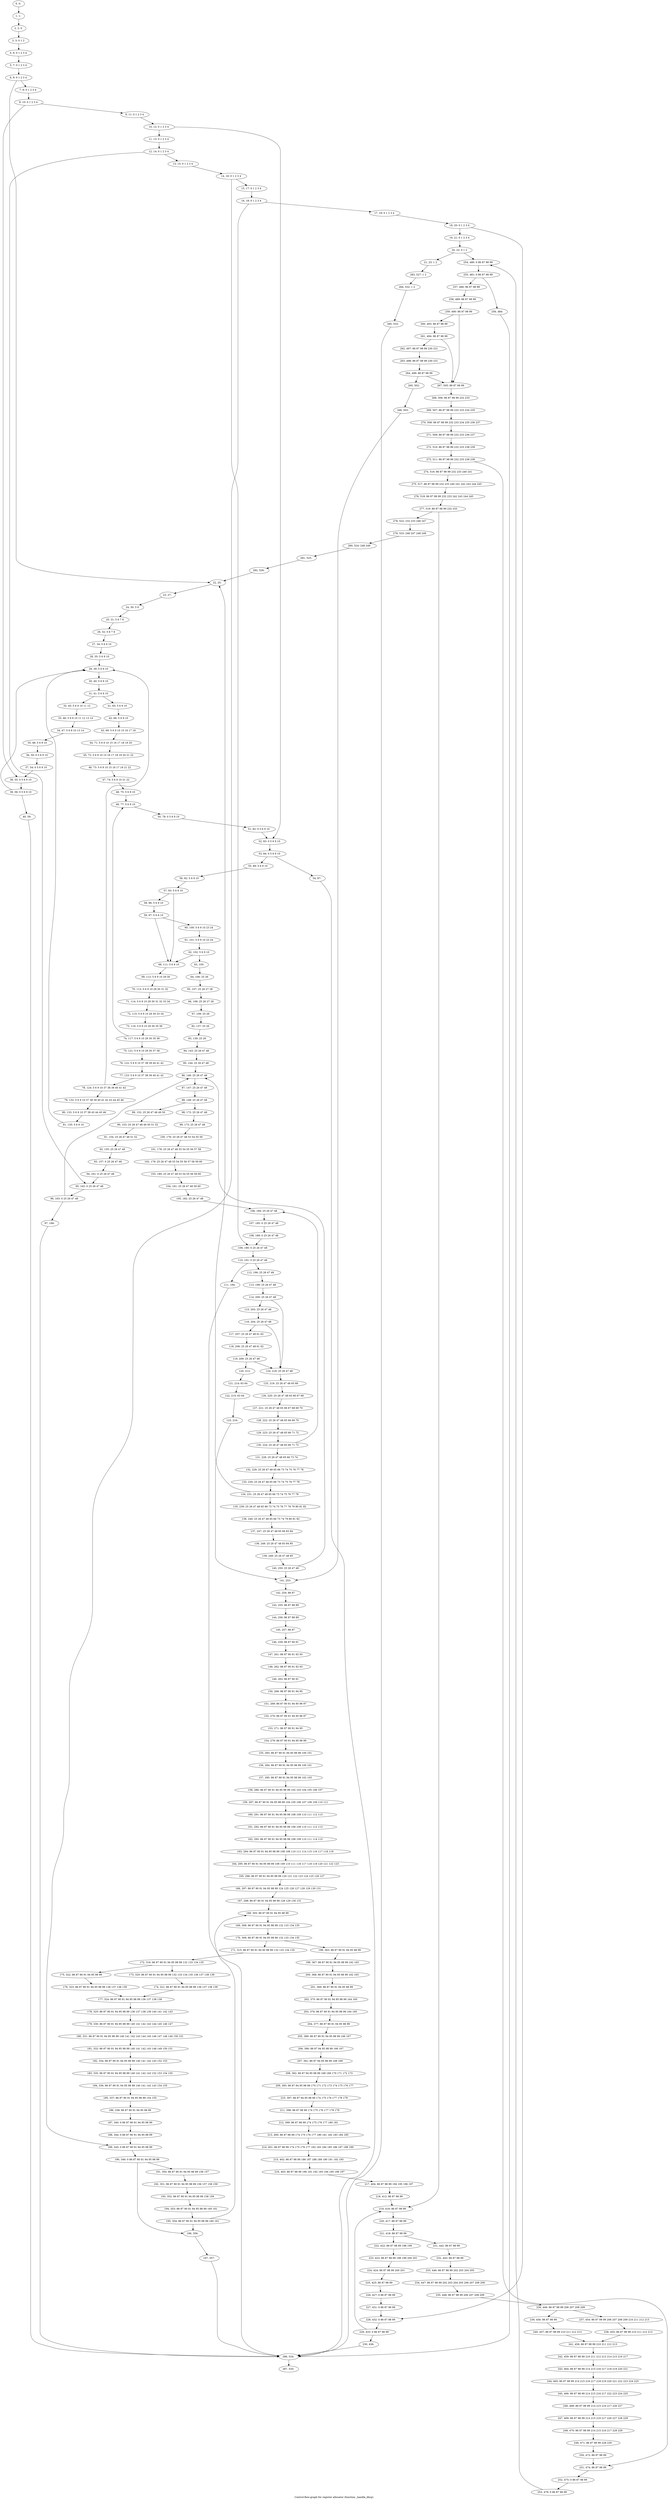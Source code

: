digraph G {
graph [label="Control-flow-graph for register allocator (function _handle_dhcp)"]
0[label="0, 0: "];
1[label="1, 1: "];
2[label="2, 2: 0 "];
3[label="3, 3: 0 1 2 "];
4[label="4, 6: 0 1 2 3 4 "];
5[label="5, 7: 0 1 2 3 4 "];
6[label="6, 8: 0 1 2 3 4 "];
7[label="7, 9: 0 1 2 3 4 "];
8[label="8, 10: 0 1 2 3 4 "];
9[label="9, 11: 0 1 2 3 4 "];
10[label="10, 12: 0 1 2 3 4 "];
11[label="11, 13: 0 1 2 3 4 "];
12[label="12, 14: 0 1 2 3 4 "];
13[label="13, 15: 0 1 2 3 4 "];
14[label="14, 16: 0 1 2 3 4 "];
15[label="15, 17: 0 1 2 3 4 "];
16[label="16, 18: 0 1 2 3 4 "];
17[label="17, 19: 0 1 2 3 4 "];
18[label="18, 20: 0 1 2 3 4 "];
19[label="19, 21: 0 1 2 3 4 "];
20[label="20, 22: 0 1 2 "];
21[label="21, 23: 1 2 "];
22[label="22, 25: "];
23[label="23, 27: "];
24[label="24, 30: 5 6 "];
25[label="25, 31: 5 6 7 8 "];
26[label="26, 32: 5 6 7 8 "];
27[label="27, 34: 5 6 9 10 "];
28[label="28, 35: 5 6 9 10 "];
29[label="29, 39: 5 6 9 10 "];
30[label="30, 40: 5 6 9 10 "];
31[label="31, 41: 5 6 9 10 "];
32[label="32, 45: 5 6 9 10 11 12 "];
33[label="33, 46: 5 6 9 10 11 12 13 14 "];
34[label="34, 47: 5 6 9 10 13 14 "];
35[label="35, 48: 5 6 9 10 "];
36[label="36, 50: 0 5 6 9 10 "];
37[label="37, 54: 0 5 6 9 10 "];
38[label="38, 55: 0 5 6 9 10 "];
39[label="39, 56: 0 5 6 9 10 "];
40[label="40, 59: "];
41[label="41, 65: 5 6 9 10 "];
42[label="42, 66: 5 6 9 10 "];
43[label="43, 69: 5 6 9 10 15 16 17 18 "];
44[label="44, 71: 5 6 9 10 15 16 17 18 19 20 "];
45[label="45, 72: 5 6 9 10 15 16 17 18 19 20 21 22 "];
46[label="46, 73: 5 6 9 10 15 16 17 18 21 22 "];
47[label="47, 74: 5 6 9 10 21 22 "];
48[label="48, 75: 5 6 9 10 "];
49[label="49, 77: 5 6 9 10 "];
50[label="50, 78: 0 5 6 9 10 "];
51[label="51, 82: 0 5 6 9 10 "];
52[label="52, 83: 0 5 6 9 10 "];
53[label="53, 84: 0 5 6 9 10 "];
54[label="54, 87: "];
55[label="55, 89: 5 6 9 10 "];
56[label="56, 92: 5 6 9 10 "];
57[label="57, 93: 5 6 9 10 "];
58[label="58, 96: 5 6 9 10 "];
59[label="59, 97: 5 6 9 10 "];
60[label="60, 100: 5 6 9 10 23 24 "];
61[label="61, 101: 5 6 9 10 23 24 "];
62[label="62, 102: 5 6 9 10 "];
63[label="63, 105: "];
64[label="64, 106: 25 26 "];
65[label="65, 107: 25 26 27 28 "];
66[label="66, 108: 25 26 27 28 "];
67[label="67, 109: 25 26 "];
68[label="68, 111: 5 6 9 10 "];
69[label="69, 112: 5 6 9 10 29 30 "];
70[label="70, 113: 5 6 9 10 29 30 31 32 "];
71[label="71, 114: 5 6 9 10 29 30 31 32 33 34 "];
72[label="72, 115: 5 6 9 10 29 30 33 34 "];
73[label="73, 116: 5 6 9 10 29 30 35 36 "];
74[label="74, 117: 5 6 9 10 29 30 35 36 "];
75[label="75, 121: 5 6 9 10 29 30 37 38 "];
76[label="76, 122: 5 6 9 10 37 38 39 40 41 42 "];
77[label="77, 123: 5 6 9 10 37 38 39 40 41 42 "];
78[label="78, 124: 5 6 9 10 37 38 39 40 41 42 "];
79[label="79, 132: 5 6 9 10 37 38 39 40 41 42 43 44 45 46 "];
80[label="80, 133: 5 6 9 10 37 38 43 44 45 46 "];
81[label="81, 135: 5 6 9 10 "];
82[label="82, 137: 25 26 "];
83[label="83, 139: 25 26 "];
84[label="84, 143: 25 26 47 48 "];
85[label="85, 144: 25 26 47 48 "];
86[label="86, 146: 25 26 47 48 "];
87[label="87, 147: 25 26 47 48 "];
88[label="88, 148: 25 26 47 48 "];
89[label="89, 152: 25 26 47 48 49 50 "];
90[label="90, 153: 25 26 47 48 49 50 51 52 "];
91[label="91, 154: 25 26 47 48 51 52 "];
92[label="92, 155: 25 26 47 48 "];
93[label="93, 157: 0 25 26 47 48 "];
94[label="94, 161: 0 25 26 47 48 "];
95[label="95, 162: 0 25 26 47 48 "];
96[label="96, 163: 0 25 26 47 48 "];
97[label="97, 166: "];
98[label="98, 172: 25 26 47 48 "];
99[label="99, 173: 25 26 47 48 "];
100[label="100, 176: 25 26 47 48 53 54 55 56 "];
101[label="101, 178: 25 26 47 48 53 54 55 56 57 58 "];
102[label="102, 179: 25 26 47 48 53 54 55 56 57 58 59 60 "];
103[label="103, 180: 25 26 47 48 53 54 55 56 59 60 "];
104[label="104, 181: 25 26 47 48 59 60 "];
105[label="105, 182: 25 26 47 48 "];
106[label="106, 184: 25 26 47 48 "];
107[label="107, 185: 0 25 26 47 48 "];
108[label="108, 189: 0 25 26 47 48 "];
109[label="109, 190: 0 25 26 47 48 "];
110[label="110, 191: 0 25 26 47 48 "];
111[label="111, 194: "];
112[label="112, 196: 25 26 47 48 "];
113[label="113, 199: 25 26 47 48 "];
114[label="114, 200: 25 26 47 48 "];
115[label="115, 203: 25 26 47 48 "];
116[label="116, 204: 25 26 47 48 "];
117[label="117, 207: 25 26 47 48 61 62 "];
118[label="118, 208: 25 26 47 48 61 62 "];
119[label="119, 209: 25 26 47 48 "];
120[label="120, 212: "];
121[label="121, 214: 63 64 "];
122[label="122, 215: 63 64 "];
123[label="123, 216: "];
124[label="124, 218: 25 26 47 48 "];
125[label="125, 219: 25 26 47 48 65 66 "];
126[label="126, 220: 25 26 47 48 65 66 67 68 "];
127[label="127, 221: 25 26 47 48 65 66 67 68 69 70 "];
128[label="128, 222: 25 26 47 48 65 66 69 70 "];
129[label="129, 223: 25 26 47 48 65 66 71 72 "];
130[label="130, 224: 25 26 47 48 65 66 71 72 "];
131[label="131, 228: 25 26 47 48 65 66 73 74 "];
132[label="132, 229: 25 26 47 48 65 66 73 74 75 76 77 78 "];
133[label="133, 230: 25 26 47 48 65 66 73 74 75 76 77 78 "];
134[label="134, 231: 25 26 47 48 65 66 73 74 75 76 77 78 "];
135[label="135, 239: 25 26 47 48 65 66 73 74 75 76 77 78 79 80 81 82 "];
136[label="136, 240: 25 26 47 48 65 66 73 74 79 80 81 82 "];
137[label="137, 247: 25 26 47 48 65 66 83 84 "];
138[label="138, 248: 25 26 47 48 83 84 85 "];
139[label="139, 249: 25 26 47 48 85 "];
140[label="140, 250: 25 26 47 48 "];
141[label="141, 253: "];
142[label="142, 254: 86 87 "];
143[label="143, 255: 86 87 88 89 "];
144[label="144, 256: 86 87 88 89 "];
145[label="145, 257: 86 87 "];
146[label="146, 259: 86 87 90 91 "];
147[label="147, 261: 86 87 90 91 92 93 "];
148[label="148, 262: 86 87 90 91 92 93 "];
149[label="149, 263: 86 87 90 91 "];
150[label="150, 268: 86 87 90 91 94 95 "];
151[label="151, 269: 86 87 90 91 94 95 96 97 "];
152[label="152, 270: 86 87 90 91 94 95 96 97 "];
153[label="153, 271: 86 87 90 91 94 95 "];
154[label="154, 279: 86 87 90 91 94 95 98 99 "];
155[label="155, 283: 86 87 90 91 94 95 98 99 100 101 "];
156[label="156, 284: 86 87 90 91 94 95 98 99 100 101 "];
157[label="157, 285: 86 87 90 91 94 95 98 99 102 103 "];
158[label="158, 286: 86 87 90 91 94 95 98 99 102 103 104 105 106 107 "];
159[label="159, 287: 86 87 90 91 94 95 98 99 104 105 106 107 108 109 110 111 "];
160[label="160, 291: 86 87 90 91 94 95 98 99 108 109 110 111 112 113 "];
161[label="161, 292: 86 87 90 91 94 95 98 99 108 109 110 111 112 113 "];
162[label="162, 293: 86 87 90 91 94 95 98 99 108 109 110 111 114 115 "];
163[label="163, 294: 86 87 90 91 94 95 98 99 108 109 110 111 114 115 116 117 118 119 "];
164[label="164, 295: 86 87 90 91 94 95 98 99 108 109 110 111 116 117 118 119 120 121 122 123 "];
165[label="165, 296: 86 87 90 91 94 95 98 99 120 121 122 123 124 125 126 127 "];
166[label="166, 297: 86 87 90 91 94 95 98 99 124 125 126 127 128 129 130 131 "];
167[label="167, 298: 86 87 90 91 94 95 98 99 128 129 130 131 "];
168[label="168, 305: 86 87 90 91 94 95 98 99 "];
169[label="169, 308: 86 87 90 91 94 95 98 99 132 133 134 135 "];
170[label="170, 309: 86 87 90 91 94 95 98 99 132 133 134 135 "];
171[label="171, 315: 86 87 90 91 94 95 98 99 132 133 134 135 "];
172[label="172, 316: 86 87 90 91 94 95 98 99 132 133 134 135 "];
173[label="173, 320: 86 87 90 91 94 95 98 99 132 133 134 135 136 137 138 139 "];
174[label="174, 321: 86 87 90 91 94 95 98 99 136 137 138 139 "];
175[label="175, 322: 86 87 90 91 94 95 98 99 "];
176[label="176, 323: 86 87 90 91 94 95 98 99 136 137 138 139 "];
177[label="177, 324: 86 87 90 91 94 95 98 99 136 137 138 139 "];
178[label="178, 325: 86 87 90 91 94 95 98 99 136 137 138 139 140 141 142 143 "];
179[label="179, 330: 86 87 90 91 94 95 98 99 140 141 142 143 144 145 146 147 "];
180[label="180, 331: 86 87 90 91 94 95 98 99 140 141 142 143 144 145 146 147 148 149 150 151 "];
181[label="181, 332: 86 87 90 91 94 95 98 99 140 141 142 143 148 149 150 151 "];
182[label="182, 334: 86 87 90 91 94 95 98 99 140 141 142 143 152 153 "];
183[label="183, 335: 86 87 90 91 94 95 98 99 140 141 142 143 152 153 154 155 "];
184[label="184, 336: 86 87 90 91 94 95 98 99 140 141 142 143 154 155 "];
185[label="185, 337: 86 87 90 91 94 95 98 99 154 155 "];
186[label="186, 338: 86 87 90 91 94 95 98 99 "];
187[label="187, 340: 0 86 87 90 91 94 95 98 99 "];
188[label="188, 344: 0 86 87 90 91 94 95 98 99 "];
189[label="189, 345: 0 86 87 90 91 94 95 98 99 "];
190[label="190, 346: 0 86 87 90 91 94 95 98 99 "];
191[label="191, 350: 86 87 90 91 94 95 98 99 156 157 "];
192[label="192, 351: 86 87 90 91 94 95 98 99 156 157 158 159 "];
193[label="193, 352: 86 87 90 91 94 95 98 99 158 159 "];
194[label="194, 353: 86 87 90 91 94 95 98 99 160 161 "];
195[label="195, 354: 86 87 90 91 94 95 98 99 160 161 "];
196[label="196, 356: "];
197[label="197, 357: "];
198[label="198, 363: 86 87 90 91 94 95 98 99 "];
199[label="199, 367: 86 87 90 91 94 95 98 99 162 163 "];
200[label="200, 368: 86 87 90 91 94 95 98 99 162 163 "];
201[label="201, 369: 86 87 90 91 94 95 98 99 "];
202[label="202, 375: 86 87 90 91 94 95 98 99 164 165 "];
203[label="203, 376: 86 87 90 91 94 95 98 99 164 165 "];
204[label="204, 377: 86 87 90 91 94 95 98 99 "];
205[label="205, 389: 86 87 90 91 94 95 98 99 166 167 "];
206[label="206, 390: 86 87 94 95 98 99 166 167 "];
207[label="207, 391: 86 87 94 95 98 99 168 169 "];
208[label="208, 392: 86 87 94 95 98 99 168 169 170 171 172 173 "];
209[label="209, 393: 86 87 94 95 98 99 170 171 172 173 174 175 176 177 "];
210[label="210, 397: 86 87 94 95 98 99 174 175 176 177 178 179 "];
211[label="211, 398: 86 87 98 99 174 175 176 177 178 179 "];
212[label="212, 399: 86 87 98 99 174 175 176 177 180 181 "];
213[label="213, 400: 86 87 98 99 174 175 176 177 180 181 182 183 184 185 "];
214[label="214, 401: 86 87 98 99 174 175 176 177 182 183 184 185 186 187 188 189 "];
215[label="215, 402: 86 87 98 99 186 187 188 189 190 191 192 193 "];
216[label="216, 403: 86 87 98 99 190 191 192 193 194 195 196 197 "];
217[label="217, 404: 86 87 98 99 194 195 196 197 "];
218[label="218, 412: 86 87 98 99 "];
219[label="219, 416: 86 87 98 99 "];
220[label="220, 417: 86 87 98 99 "];
221[label="221, 418: 86 87 98 99 "];
222[label="222, 422: 86 87 98 99 198 199 "];
223[label="223, 423: 86 87 98 99 198 199 200 201 "];
224[label="224, 424: 86 87 98 99 200 201 "];
225[label="225, 425: 86 87 98 99 "];
226[label="226, 427: 0 86 87 98 99 "];
227[label="227, 431: 0 86 87 98 99 "];
228[label="228, 432: 0 86 87 98 99 "];
229[label="229, 433: 0 86 87 98 99 "];
230[label="230, 436: "];
231[label="231, 442: 86 87 98 99 "];
232[label="232, 443: 86 87 98 99 "];
233[label="233, 446: 86 87 98 99 202 203 204 205 "];
234[label="234, 447: 86 87 98 99 202 203 204 205 206 207 208 209 "];
235[label="235, 448: 86 87 98 99 206 207 208 209 "];
236[label="236, 449: 86 87 98 99 206 207 208 209 "];
237[label="237, 454: 86 87 98 99 206 207 208 209 210 211 212 213 "];
238[label="238, 455: 86 87 98 99 210 211 212 213 "];
239[label="239, 456: 86 87 98 99 "];
240[label="240, 457: 86 87 98 99 210 211 212 213 "];
241[label="241, 458: 86 87 98 99 210 211 212 213 "];
242[label="242, 459: 86 87 98 99 210 211 212 213 214 215 216 217 "];
243[label="243, 464: 86 87 98 99 214 215 216 217 218 219 220 221 "];
244[label="244, 465: 86 87 98 99 214 215 216 217 218 219 220 221 222 223 224 225 "];
245[label="245, 466: 86 87 98 99 214 215 216 217 222 223 224 225 "];
246[label="246, 468: 86 87 98 99 214 215 216 217 226 227 "];
247[label="247, 469: 86 87 98 99 214 215 216 217 226 227 228 229 "];
248[label="248, 470: 86 87 98 99 214 215 216 217 228 229 "];
249[label="249, 471: 86 87 98 99 228 229 "];
250[label="250, 472: 86 87 98 99 "];
251[label="251, 474: 86 87 98 99 "];
252[label="252, 475: 0 86 87 98 99 "];
253[label="253, 479: 0 86 87 98 99 "];
254[label="254, 480: 0 86 87 98 99 "];
255[label="255, 481: 0 86 87 98 99 "];
256[label="256, 484: "];
257[label="257, 486: 86 87 98 99 "];
258[label="258, 489: 86 87 98 99 "];
259[label="259, 490: 86 87 98 99 "];
260[label="260, 493: 86 87 98 99 "];
261[label="261, 494: 86 87 98 99 "];
262[label="262, 497: 86 87 98 99 230 231 "];
263[label="263, 498: 86 87 98 99 230 231 "];
264[label="264, 499: 86 87 98 99 "];
265[label="265, 502: "];
266[label="266, 503: "];
267[label="267, 505: 86 87 98 99 "];
268[label="268, 506: 86 87 98 99 232 233 "];
269[label="269, 507: 86 87 98 99 232 233 234 235 "];
270[label="270, 508: 86 87 98 99 232 233 234 235 236 237 "];
271[label="271, 509: 86 87 98 99 232 233 236 237 "];
272[label="272, 510: 86 87 98 99 232 233 238 239 "];
273[label="273, 511: 86 87 98 99 232 233 238 239 "];
274[label="274, 516: 86 87 98 99 232 233 240 241 "];
275[label="275, 517: 86 87 98 99 232 233 240 241 242 243 244 245 "];
276[label="276, 518: 86 87 98 99 232 233 242 243 244 245 "];
277[label="277, 519: 86 87 98 99 232 233 "];
278[label="278, 522: 232 233 246 247 "];
279[label="279, 523: 246 247 248 249 "];
280[label="280, 524: 248 249 "];
281[label="281, 525: "];
282[label="282, 526: "];
283[label="283, 527: 1 2 "];
284[label="284, 532: 1 2 "];
285[label="285, 533: "];
286[label="286, 534: "];
287[label="287, 535: "];
0->1 ;
1->2 ;
2->3 ;
3->4 ;
4->5 ;
5->6 ;
6->7 ;
6->22 ;
7->8 ;
8->9 ;
8->38 ;
9->10 ;
10->11 ;
10->52 ;
11->12 ;
12->13 ;
12->95 ;
13->14 ;
14->15 ;
14->109 ;
15->16 ;
16->17 ;
16->189 ;
17->18 ;
18->19 ;
18->228 ;
19->20 ;
20->21 ;
20->254 ;
21->283 ;
22->23 ;
23->24 ;
24->25 ;
25->26 ;
26->27 ;
27->28 ;
28->29 ;
29->30 ;
30->31 ;
31->32 ;
31->41 ;
32->33 ;
33->34 ;
34->35 ;
35->36 ;
36->37 ;
37->38 ;
38->39 ;
39->40 ;
39->29 ;
40->286 ;
41->42 ;
42->43 ;
43->44 ;
44->45 ;
45->46 ;
46->47 ;
47->48 ;
48->49 ;
49->50 ;
50->51 ;
51->52 ;
52->53 ;
53->54 ;
53->55 ;
54->286 ;
55->56 ;
56->57 ;
57->58 ;
57->68 ;
58->59 ;
59->60 ;
59->68 ;
60->61 ;
61->62 ;
62->63 ;
62->68 ;
63->64 ;
64->65 ;
65->66 ;
66->67 ;
67->82 ;
68->69 ;
69->70 ;
70->71 ;
71->72 ;
72->73 ;
73->74 ;
74->75 ;
74->49 ;
75->76 ;
76->77 ;
77->78 ;
78->79 ;
78->29 ;
79->80 ;
80->81 ;
81->29 ;
82->83 ;
83->84 ;
84->85 ;
85->86 ;
86->87 ;
87->88 ;
88->89 ;
88->98 ;
89->90 ;
90->91 ;
91->92 ;
92->93 ;
93->94 ;
94->95 ;
95->96 ;
96->97 ;
96->86 ;
97->286 ;
98->99 ;
99->100 ;
100->101 ;
101->102 ;
102->103 ;
103->104 ;
104->105 ;
105->106 ;
106->107 ;
107->108 ;
108->109 ;
109->110 ;
110->111 ;
110->112 ;
111->286 ;
112->113 ;
113->114 ;
114->115 ;
114->124 ;
115->116 ;
116->117 ;
116->124 ;
117->118 ;
118->119 ;
119->120 ;
119->124 ;
120->121 ;
121->122 ;
122->123 ;
123->141 ;
124->125 ;
125->126 ;
126->127 ;
127->128 ;
128->129 ;
129->130 ;
130->131 ;
130->106 ;
131->132 ;
132->133 ;
133->134 ;
134->135 ;
134->22 ;
135->136 ;
136->137 ;
137->138 ;
138->139 ;
139->140 ;
140->141 ;
140->86 ;
141->142 ;
142->143 ;
143->144 ;
144->145 ;
145->146 ;
146->147 ;
147->148 ;
148->149 ;
149->150 ;
150->151 ;
151->152 ;
152->153 ;
153->154 ;
154->155 ;
155->156 ;
156->157 ;
157->158 ;
158->159 ;
159->160 ;
160->161 ;
161->162 ;
162->163 ;
163->164 ;
164->165 ;
165->166 ;
166->167 ;
167->168 ;
168->169 ;
169->170 ;
170->171 ;
170->198 ;
171->172 ;
172->173 ;
172->175 ;
173->174 ;
174->177 ;
175->176 ;
176->177 ;
177->178 ;
178->179 ;
179->180 ;
180->181 ;
181->182 ;
182->183 ;
183->184 ;
184->185 ;
185->186 ;
186->187 ;
187->188 ;
188->189 ;
189->190 ;
190->191 ;
190->196 ;
191->192 ;
192->193 ;
193->194 ;
194->195 ;
195->196 ;
195->168 ;
196->197 ;
197->286 ;
198->199 ;
199->200 ;
200->201 ;
201->202 ;
202->203 ;
203->204 ;
204->205 ;
205->206 ;
206->207 ;
207->208 ;
208->209 ;
209->210 ;
210->211 ;
211->212 ;
212->213 ;
213->214 ;
214->215 ;
215->216 ;
216->217 ;
217->218 ;
218->219 ;
219->220 ;
220->221 ;
221->222 ;
221->231 ;
222->223 ;
223->224 ;
224->225 ;
225->226 ;
226->227 ;
227->228 ;
228->229 ;
229->230 ;
229->219 ;
230->286 ;
231->232 ;
232->233 ;
233->234 ;
234->235 ;
235->236 ;
236->237 ;
236->239 ;
237->238 ;
238->241 ;
239->240 ;
240->241 ;
241->242 ;
242->243 ;
243->244 ;
244->245 ;
245->246 ;
246->247 ;
247->248 ;
248->249 ;
249->250 ;
250->251 ;
251->252 ;
252->253 ;
253->254 ;
254->255 ;
255->256 ;
255->257 ;
256->286 ;
257->258 ;
258->259 ;
259->260 ;
259->267 ;
260->261 ;
261->262 ;
261->267 ;
262->263 ;
263->264 ;
264->265 ;
264->267 ;
265->266 ;
266->141 ;
267->268 ;
268->269 ;
269->270 ;
270->271 ;
271->272 ;
272->273 ;
273->274 ;
273->251 ;
274->275 ;
275->276 ;
276->277 ;
277->278 ;
277->219 ;
278->279 ;
279->280 ;
280->281 ;
281->282 ;
282->22 ;
283->284 ;
284->285 ;
285->286 ;
286->287 ;
}

